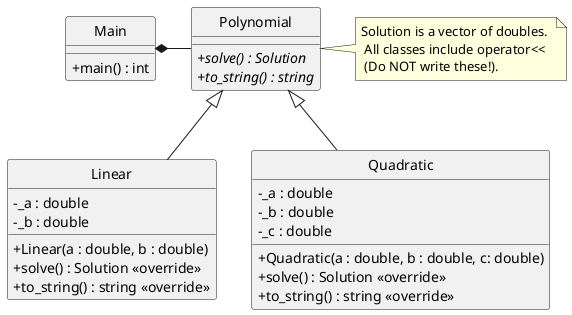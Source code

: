 @startuml
skinparam classAttributeIconSize 0
hide circle

class Main {
+ main() : int
}

class Polynomial {
+ {abstract} solve() : Solution
+ {abstract} to_string() : string
}
note right of Polynomial : Solution is a vector of doubles. \n All classes include operator<< \n (Do NOT write these!).

class Linear extends Polynomial {
- _a : double
- _b : double
+ Linear(a : double, b : double)
+ solve() : Solution <<override>>
+ to_string() : string <<override>>
}

class Quadratic extends Polynomial {
- _a : double
- _b : double
- _c : double
+ Quadratic(a : double, b : double, c: double)
+ solve() : Solution <<override>>
+ to_string() : string <<override>>
}


Main *-right- Polynomial

@enduml


